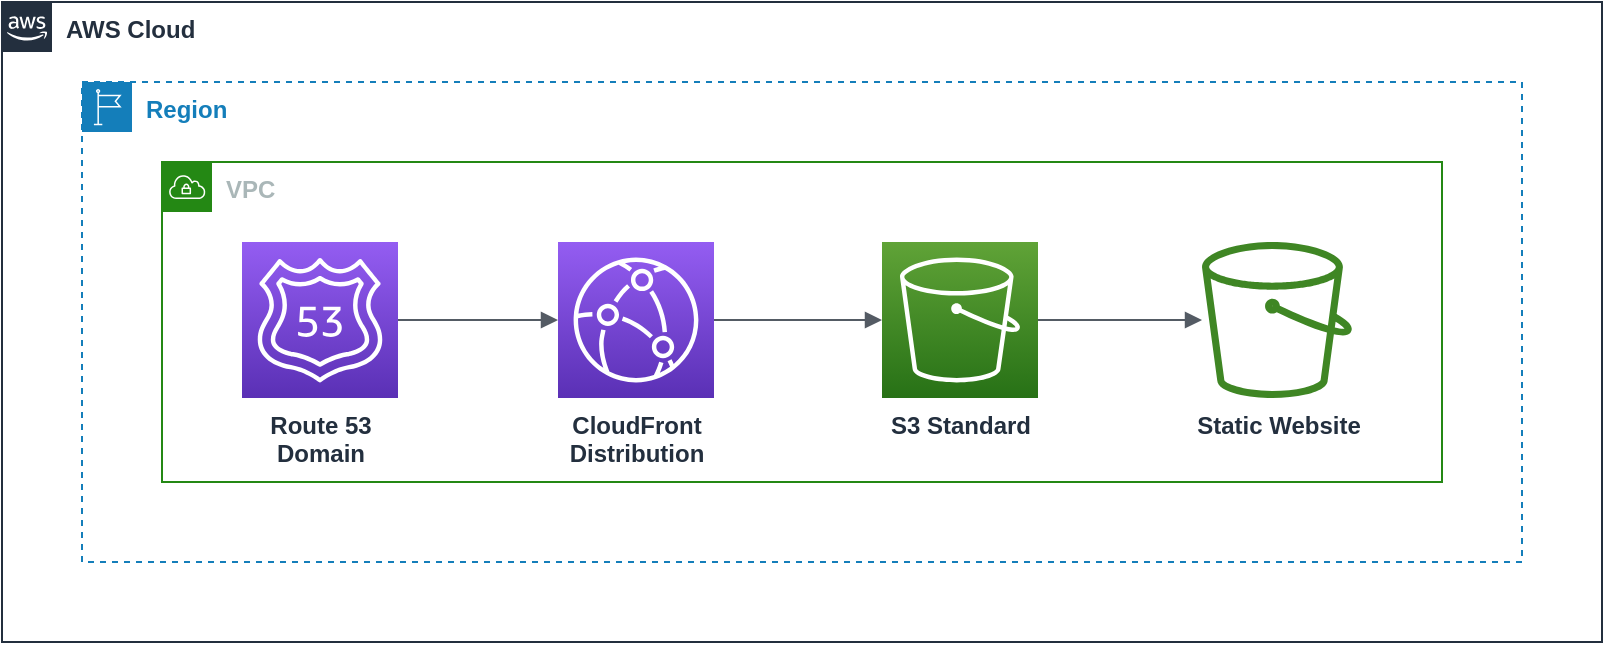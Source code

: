 <mxfile version="20.2.3" type="github">
  <diagram id="GwWV-2D5fkkrKvFTj4aL" name="S3 Static website">
    <mxGraphModel dx="1220" dy="1077" grid="1" gridSize="10" guides="1" tooltips="1" connect="1" arrows="1" fold="1" page="1" pageScale="1" pageWidth="827" pageHeight="583" math="0" shadow="0">
      <root>
        <mxCell id="0" />
        <mxCell id="1" parent="0" />
        <mxCell id="gROJfCUegqSwpk9ElWU_-1" value="AWS Cloud" style="points=[[0,0],[0.25,0],[0.5,0],[0.75,0],[1,0],[1,0.25],[1,0.5],[1,0.75],[1,1],[0.75,1],[0.5,1],[0.25,1],[0,1],[0,0.75],[0,0.5],[0,0.25]];outlineConnect=0;gradientColor=none;html=1;whiteSpace=wrap;fontSize=12;fontStyle=1;container=1;pointerEvents=0;collapsible=0;recursiveResize=0;shape=mxgraph.aws4.group;grIcon=mxgraph.aws4.group_aws_cloud_alt;strokeColor=#232F3E;fillColor=none;verticalAlign=top;align=left;spacingLeft=30;fontColor=#232F3E;dashed=0;" vertex="1" parent="1">
          <mxGeometry x="14" y="40" width="800" height="320" as="geometry" />
        </mxCell>
        <mxCell id="gROJfCUegqSwpk9ElWU_-2" value="Region" style="points=[[0,0],[0.25,0],[0.5,0],[0.75,0],[1,0],[1,0.25],[1,0.5],[1,0.75],[1,1],[0.75,1],[0.5,1],[0.25,1],[0,1],[0,0.75],[0,0.5],[0,0.25]];outlineConnect=0;gradientColor=none;html=1;whiteSpace=wrap;fontSize=12;fontStyle=1;container=1;pointerEvents=0;collapsible=0;recursiveResize=0;shape=mxgraph.aws4.group;grIcon=mxgraph.aws4.group_region;strokeColor=#147EBA;fillColor=none;verticalAlign=top;align=left;spacingLeft=30;fontColor=#147EBA;dashed=1;" vertex="1" parent="gROJfCUegqSwpk9ElWU_-1">
          <mxGeometry x="40" y="40" width="720" height="240" as="geometry" />
        </mxCell>
        <mxCell id="gROJfCUegqSwpk9ElWU_-3" value="VPC" style="points=[[0,0],[0.25,0],[0.5,0],[0.75,0],[1,0],[1,0.25],[1,0.5],[1,0.75],[1,1],[0.75,1],[0.5,1],[0.25,1],[0,1],[0,0.75],[0,0.5],[0,0.25]];outlineConnect=0;gradientColor=none;html=1;whiteSpace=wrap;fontSize=12;fontStyle=1;container=1;pointerEvents=0;collapsible=0;recursiveResize=0;shape=mxgraph.aws4.group;grIcon=mxgraph.aws4.group_vpc;strokeColor=#248814;fillColor=none;verticalAlign=top;align=left;spacingLeft=30;fontColor=#AAB7B8;dashed=0;" vertex="1" parent="gROJfCUegqSwpk9ElWU_-2">
          <mxGeometry x="40" y="40" width="640" height="160" as="geometry" />
        </mxCell>
        <mxCell id="gROJfCUegqSwpk9ElWU_-5" value="S3 Standard" style="sketch=0;points=[[0,0,0],[0.25,0,0],[0.5,0,0],[0.75,0,0],[1,0,0],[0,1,0],[0.25,1,0],[0.5,1,0],[0.75,1,0],[1,1,0],[0,0.25,0],[0,0.5,0],[0,0.75,0],[1,0.25,0],[1,0.5,0],[1,0.75,0]];outlineConnect=0;fontColor=#232F3E;gradientColor=#60A337;gradientDirection=north;fillColor=#277116;strokeColor=#ffffff;dashed=0;verticalLabelPosition=bottom;verticalAlign=top;align=center;html=1;fontSize=12;fontStyle=1;aspect=fixed;shape=mxgraph.aws4.resourceIcon;resIcon=mxgraph.aws4.s3;" vertex="1" parent="gROJfCUegqSwpk9ElWU_-3">
          <mxGeometry x="360" y="40" width="78" height="78" as="geometry" />
        </mxCell>
        <mxCell id="gROJfCUegqSwpk9ElWU_-6" value="Route 53&lt;br&gt;Domain" style="sketch=0;points=[[0,0,0],[0.25,0,0],[0.5,0,0],[0.75,0,0],[1,0,0],[0,1,0],[0.25,1,0],[0.5,1,0],[0.75,1,0],[1,1,0],[0,0.25,0],[0,0.5,0],[0,0.75,0],[1,0.25,0],[1,0.5,0],[1,0.75,0]];outlineConnect=0;fontColor=#232F3E;gradientColor=#945DF2;gradientDirection=north;fillColor=#5A30B5;strokeColor=#ffffff;dashed=0;verticalLabelPosition=bottom;verticalAlign=top;align=center;html=1;fontSize=12;fontStyle=1;aspect=fixed;shape=mxgraph.aws4.resourceIcon;resIcon=mxgraph.aws4.route_53;" vertex="1" parent="gROJfCUegqSwpk9ElWU_-3">
          <mxGeometry x="40" y="40" width="78" height="78" as="geometry" />
        </mxCell>
        <mxCell id="gROJfCUegqSwpk9ElWU_-7" value="CloudFront&lt;br&gt;Distribution" style="sketch=0;points=[[0,0,0],[0.25,0,0],[0.5,0,0],[0.75,0,0],[1,0,0],[0,1,0],[0.25,1,0],[0.5,1,0],[0.75,1,0],[1,1,0],[0,0.25,0],[0,0.5,0],[0,0.75,0],[1,0.25,0],[1,0.5,0],[1,0.75,0]];outlineConnect=0;fontColor=#232F3E;gradientColor=#945DF2;gradientDirection=north;fillColor=#5A30B5;strokeColor=#ffffff;dashed=0;verticalLabelPosition=bottom;verticalAlign=top;align=center;html=1;fontSize=12;fontStyle=1;aspect=fixed;shape=mxgraph.aws4.resourceIcon;resIcon=mxgraph.aws4.cloudfront;" vertex="1" parent="gROJfCUegqSwpk9ElWU_-3">
          <mxGeometry x="198" y="40" width="78" height="78" as="geometry" />
        </mxCell>
        <mxCell id="gROJfCUegqSwpk9ElWU_-8" value="" style="edgeStyle=orthogonalEdgeStyle;html=1;endArrow=block;elbow=vertical;startArrow=none;endFill=1;strokeColor=#545B64;rounded=0;entryX=0;entryY=0.5;entryDx=0;entryDy=0;entryPerimeter=0;fontStyle=1" edge="1" parent="gROJfCUegqSwpk9ElWU_-3" source="gROJfCUegqSwpk9ElWU_-6" target="gROJfCUegqSwpk9ElWU_-7">
          <mxGeometry width="100" relative="1" as="geometry">
            <mxPoint x="160" y="-90" as="sourcePoint" />
            <mxPoint x="260" y="-90" as="targetPoint" />
          </mxGeometry>
        </mxCell>
        <mxCell id="gROJfCUegqSwpk9ElWU_-9" value="" style="edgeStyle=orthogonalEdgeStyle;html=1;endArrow=block;elbow=vertical;startArrow=none;endFill=1;strokeColor=#545B64;rounded=0;fontStyle=1" edge="1" parent="gROJfCUegqSwpk9ElWU_-3" source="gROJfCUegqSwpk9ElWU_-7" target="gROJfCUegqSwpk9ElWU_-5">
          <mxGeometry width="100" relative="1" as="geometry">
            <mxPoint x="288" y="209" as="sourcePoint" />
            <mxPoint x="320" y="80" as="targetPoint" />
          </mxGeometry>
        </mxCell>
        <mxCell id="gROJfCUegqSwpk9ElWU_-10" value="Static Website" style="sketch=0;outlineConnect=0;fontColor=#232F3E;gradientColor=none;fillColor=#3F8624;strokeColor=none;dashed=0;verticalLabelPosition=bottom;verticalAlign=top;align=center;html=1;fontSize=12;fontStyle=1;aspect=fixed;pointerEvents=1;shape=mxgraph.aws4.bucket;" vertex="1" parent="gROJfCUegqSwpk9ElWU_-1">
          <mxGeometry x="600" y="120" width="75" height="78" as="geometry" />
        </mxCell>
        <mxCell id="gROJfCUegqSwpk9ElWU_-11" value="" style="edgeStyle=orthogonalEdgeStyle;html=1;endArrow=block;elbow=vertical;startArrow=none;endFill=1;strokeColor=#545B64;rounded=0;fontStyle=1" edge="1" parent="gROJfCUegqSwpk9ElWU_-1" source="gROJfCUegqSwpk9ElWU_-5" target="gROJfCUegqSwpk9ElWU_-10">
          <mxGeometry width="100" relative="1" as="geometry">
            <mxPoint x="486" y="289" as="sourcePoint" />
            <mxPoint x="570" y="289" as="targetPoint" />
          </mxGeometry>
        </mxCell>
      </root>
    </mxGraphModel>
  </diagram>
</mxfile>
